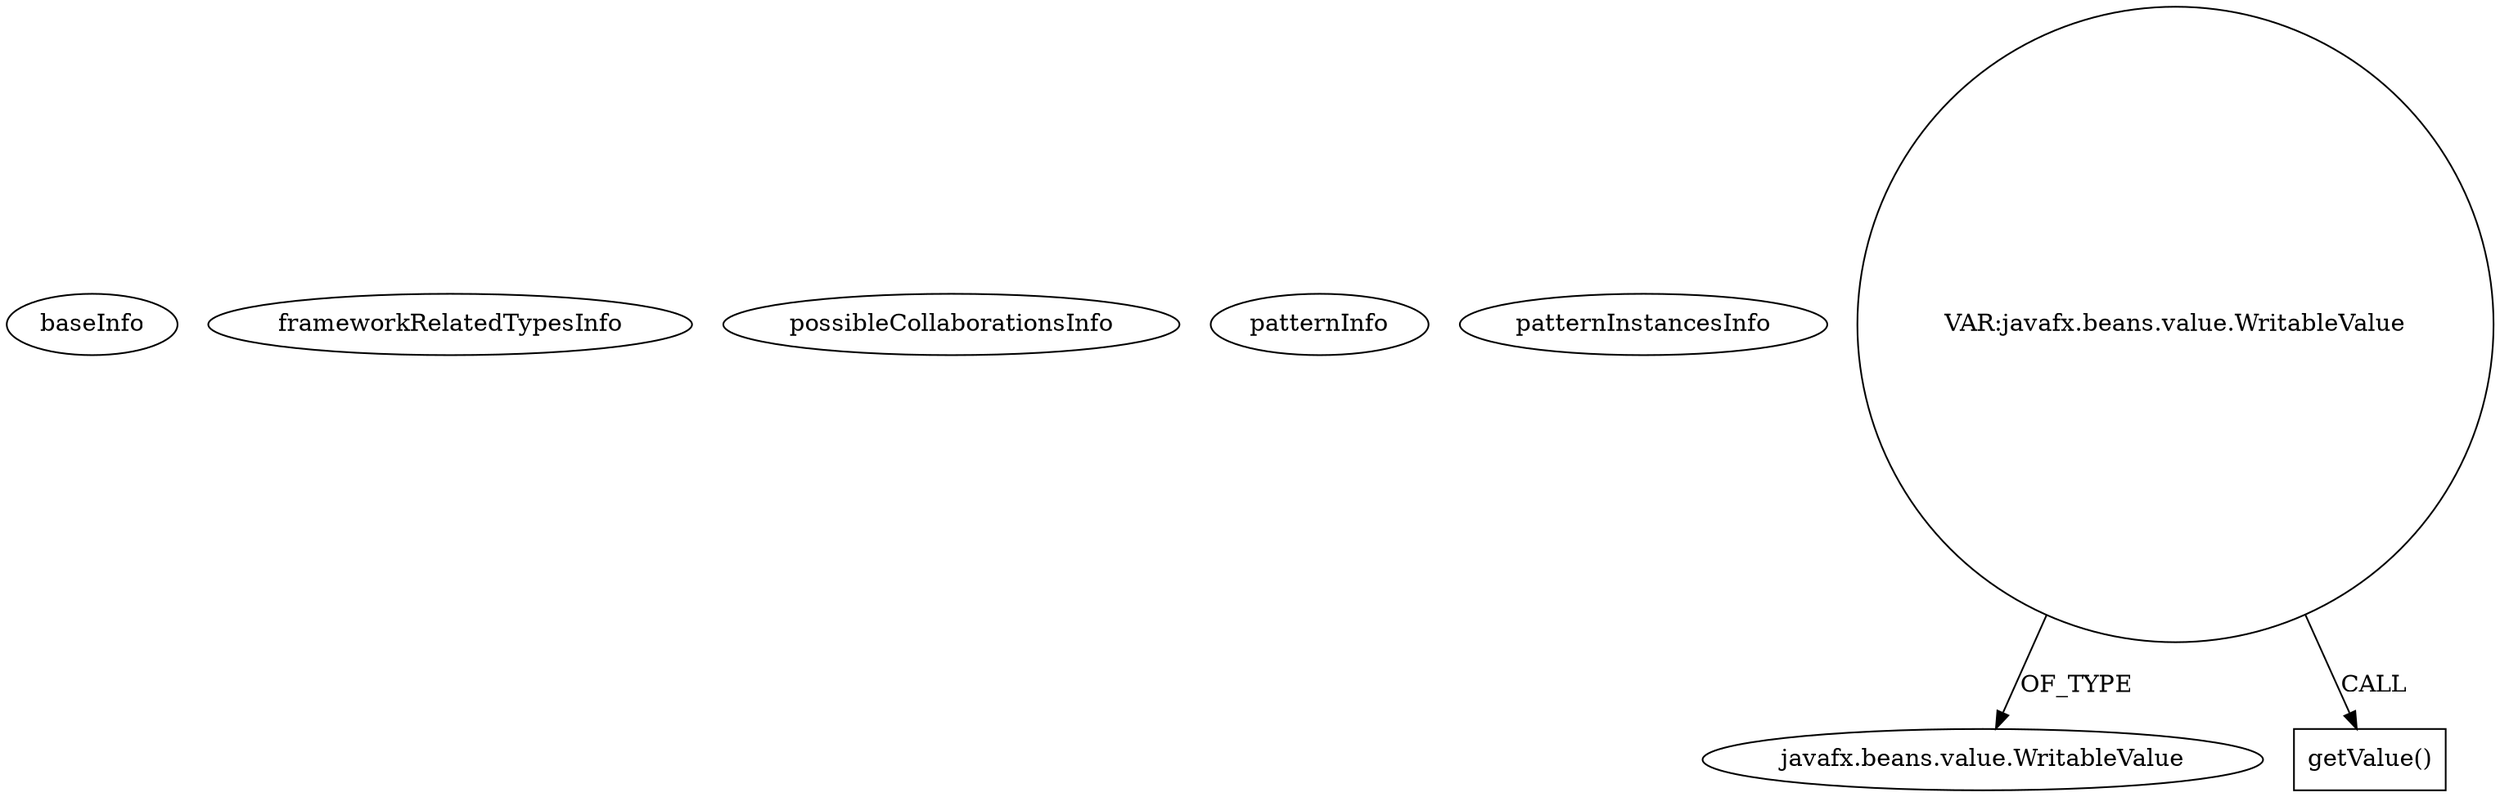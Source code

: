 digraph {
baseInfo[graphId=4624,category="pattern",isAnonymous=false,possibleRelation=false]
frameworkRelatedTypesInfo[]
possibleCollaborationsInfo[]
patternInfo[frequency=2.0,patternRootClient=null]
patternInstancesInfo[0="jperedadnr-RiggedHand~/jperedadnr-RiggedHand/RiggedHand-master/src/utils/DragSupport.java~void DragSupport(javafx.scene.Scene,javafx.scene.input.KeyCode,javafx.scene.input.MouseButton,javafx.geometry.Orientation,javafx.beans.property.Property,double)~3397"]
17[label="javafx.beans.value.WritableValue",vertexType="FRAMEWORK_INTERFACE_TYPE",isFrameworkType=false]
15[label="VAR:javafx.beans.value.WritableValue",vertexType="VARIABLE_EXPRESION",isFrameworkType=false,shape=circle]
16[label="getValue()",vertexType="INSIDE_CALL",isFrameworkType=false,shape=box]
15->16[label="CALL"]
15->17[label="OF_TYPE"]
}

